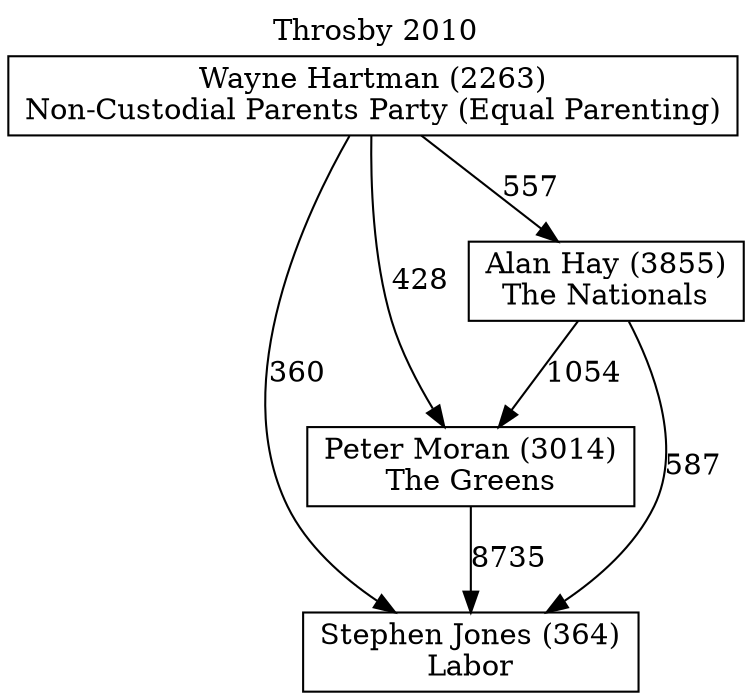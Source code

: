 // House preference flow
digraph "Stephen Jones (364)_Throsby_2010" {
	graph [label="Throsby 2010" labelloc=t mclimit=10]
	node [shape=box]
	"Stephen Jones (364)" [label="Stephen Jones (364)
Labor"]
	"Peter Moran (3014)" [label="Peter Moran (3014)
The Greens"]
	"Alan Hay (3855)" [label="Alan Hay (3855)
The Nationals"]
	"Wayne Hartman (2263)" [label="Wayne Hartman (2263)
Non-Custodial Parents Party (Equal Parenting)"]
	"Peter Moran (3014)" -> "Stephen Jones (364)" [label=8735]
	"Alan Hay (3855)" -> "Peter Moran (3014)" [label=1054]
	"Wayne Hartman (2263)" -> "Alan Hay (3855)" [label=557]
	"Alan Hay (3855)" -> "Stephen Jones (364)" [label=587]
	"Wayne Hartman (2263)" -> "Stephen Jones (364)" [label=360]
	"Wayne Hartman (2263)" -> "Peter Moran (3014)" [label=428]
}
